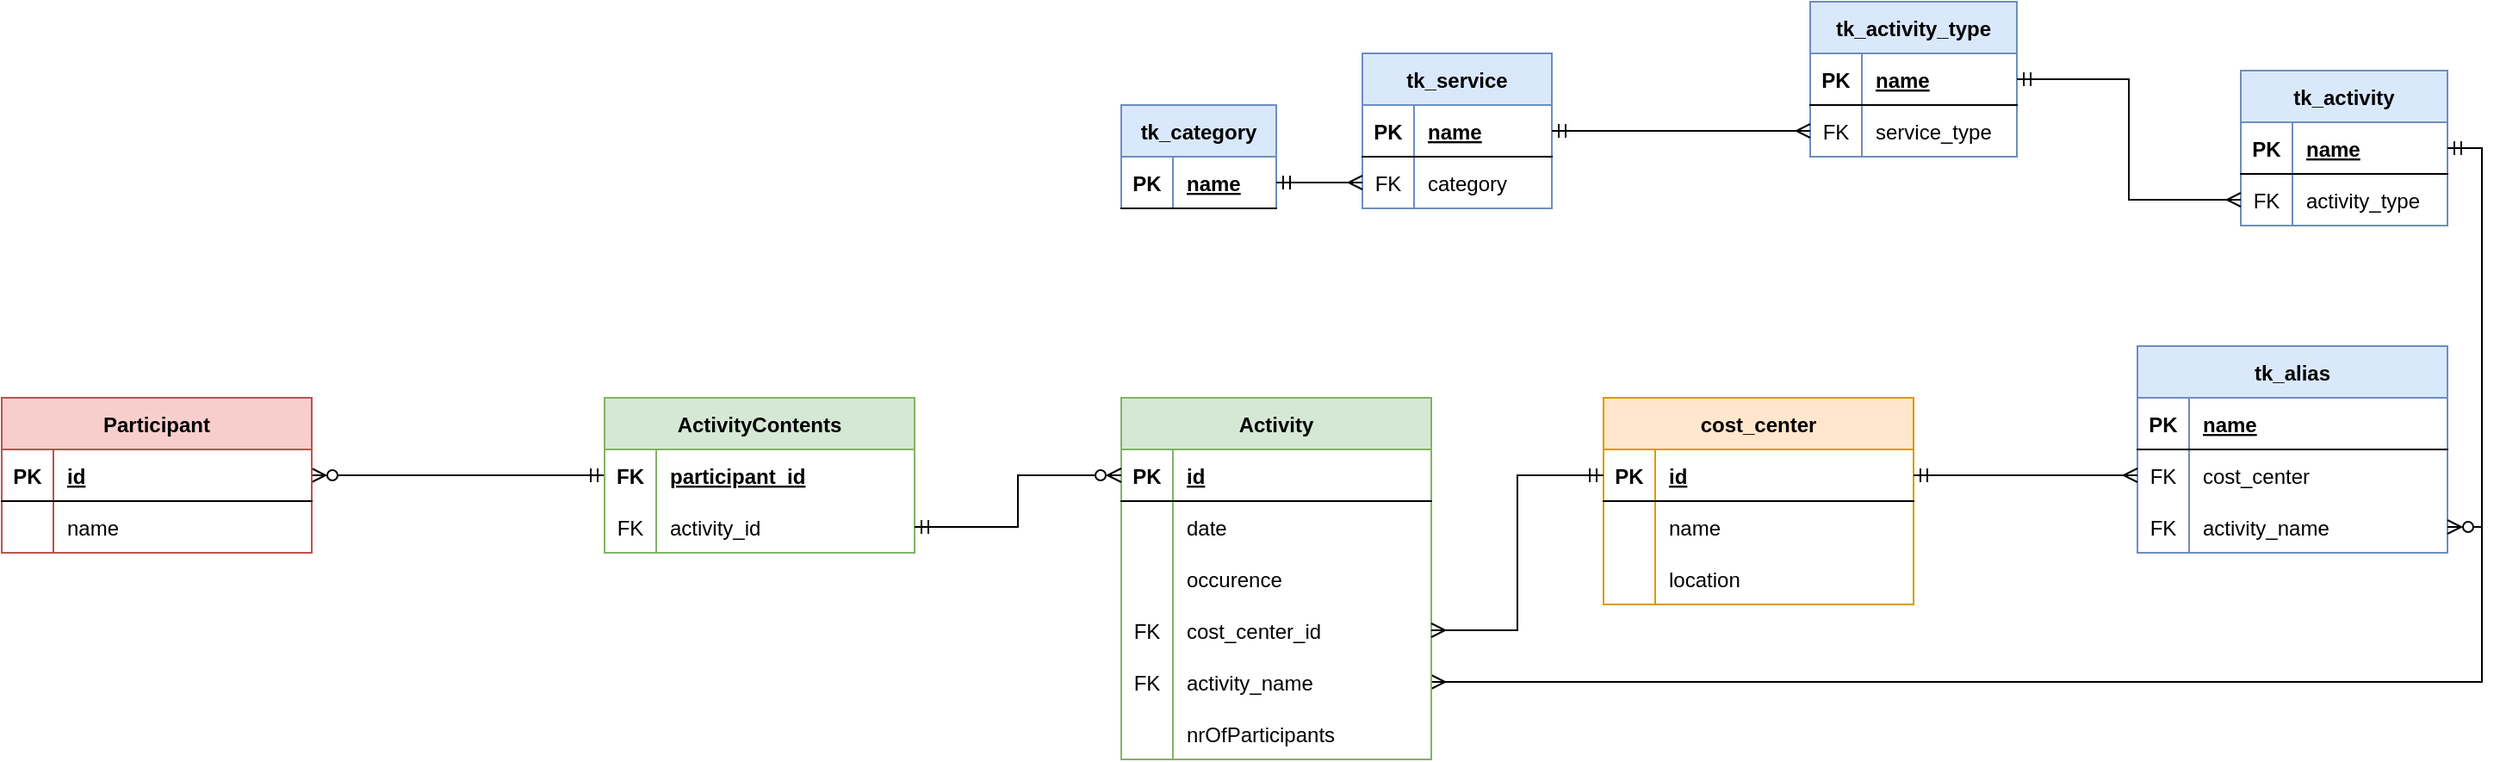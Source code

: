 <mxfile version="16.5.1" type="device"><diagram id="LL8BwEYzm0j79LX7NcTC" name="Page-1"><mxGraphModel dx="3251" dy="1134" grid="1" gridSize="10" guides="1" tooltips="1" connect="1" arrows="1" fold="1" page="1" pageScale="1" pageWidth="827" pageHeight="1169" math="0" shadow="0"><root><mxCell id="0"/><mxCell id="1" parent="0"/><mxCell id="ydSk5k9k4K6FQabfnG0n-1" value="tk_category" style="shape=table;startSize=30;container=1;collapsible=1;childLayout=tableLayout;fixedRows=1;rowLines=0;fontStyle=1;align=center;resizeLast=1;fillColor=#dae8fc;strokeColor=#6c8ebf;" vertex="1" parent="1"><mxGeometry x="-800" y="70" width="90" height="60" as="geometry"/></mxCell><mxCell id="ydSk5k9k4K6FQabfnG0n-2" value="" style="shape=tableRow;horizontal=0;startSize=0;swimlaneHead=0;swimlaneBody=0;fillColor=none;collapsible=0;dropTarget=0;points=[[0,0.5],[1,0.5]];portConstraint=eastwest;top=0;left=0;right=0;bottom=1;" vertex="1" parent="ydSk5k9k4K6FQabfnG0n-1"><mxGeometry y="30" width="90" height="30" as="geometry"/></mxCell><mxCell id="ydSk5k9k4K6FQabfnG0n-3" value="PK" style="shape=partialRectangle;overflow=hidden;connectable=0;fillColor=none;top=0;left=0;bottom=0;right=0;fontStyle=1;" vertex="1" parent="ydSk5k9k4K6FQabfnG0n-2"><mxGeometry width="30" height="30" as="geometry"><mxRectangle width="30" height="30" as="alternateBounds"/></mxGeometry></mxCell><mxCell id="ydSk5k9k4K6FQabfnG0n-4" value="name" style="shape=partialRectangle;overflow=hidden;connectable=0;fillColor=none;align=left;top=0;left=0;bottom=0;right=0;spacingLeft=6;fontStyle=5;" vertex="1" parent="ydSk5k9k4K6FQabfnG0n-2"><mxGeometry x="30" width="60" height="30" as="geometry"><mxRectangle width="60" height="30" as="alternateBounds"/></mxGeometry></mxCell><mxCell id="ydSk5k9k4K6FQabfnG0n-8" value="tk_service" style="shape=table;startSize=30;container=1;collapsible=1;childLayout=tableLayout;fixedRows=1;rowLines=0;fontStyle=1;align=center;resizeLast=1;fillColor=#dae8fc;strokeColor=#6c8ebf;" vertex="1" parent="1"><mxGeometry x="-660" y="40" width="110" height="90" as="geometry"/></mxCell><mxCell id="ydSk5k9k4K6FQabfnG0n-9" value="" style="shape=tableRow;horizontal=0;startSize=0;swimlaneHead=0;swimlaneBody=0;fillColor=none;collapsible=0;dropTarget=0;points=[[0,0.5],[1,0.5]];portConstraint=eastwest;top=0;left=0;right=0;bottom=1;" vertex="1" parent="ydSk5k9k4K6FQabfnG0n-8"><mxGeometry y="30" width="110" height="30" as="geometry"/></mxCell><mxCell id="ydSk5k9k4K6FQabfnG0n-10" value="PK" style="shape=partialRectangle;overflow=hidden;connectable=0;fillColor=none;top=0;left=0;bottom=0;right=0;fontStyle=1;" vertex="1" parent="ydSk5k9k4K6FQabfnG0n-9"><mxGeometry width="30" height="30" as="geometry"><mxRectangle width="30" height="30" as="alternateBounds"/></mxGeometry></mxCell><mxCell id="ydSk5k9k4K6FQabfnG0n-11" value="name" style="shape=partialRectangle;overflow=hidden;connectable=0;fillColor=none;align=left;top=0;left=0;bottom=0;right=0;spacingLeft=6;fontStyle=5;" vertex="1" parent="ydSk5k9k4K6FQabfnG0n-9"><mxGeometry x="30" width="80" height="30" as="geometry"><mxRectangle width="80" height="30" as="alternateBounds"/></mxGeometry></mxCell><mxCell id="ydSk5k9k4K6FQabfnG0n-12" value="" style="shape=tableRow;horizontal=0;startSize=0;swimlaneHead=0;swimlaneBody=0;fillColor=none;collapsible=0;dropTarget=0;points=[[0,0.5],[1,0.5]];portConstraint=eastwest;top=0;left=0;right=0;bottom=0;" vertex="1" parent="ydSk5k9k4K6FQabfnG0n-8"><mxGeometry y="60" width="110" height="30" as="geometry"/></mxCell><mxCell id="ydSk5k9k4K6FQabfnG0n-13" value="FK" style="shape=partialRectangle;overflow=hidden;connectable=0;fillColor=none;top=0;left=0;bottom=0;right=0;fontStyle=0" vertex="1" parent="ydSk5k9k4K6FQabfnG0n-12"><mxGeometry width="30" height="30" as="geometry"><mxRectangle width="30" height="30" as="alternateBounds"/></mxGeometry></mxCell><mxCell id="ydSk5k9k4K6FQabfnG0n-14" value="category" style="shape=partialRectangle;overflow=hidden;connectable=0;fillColor=none;align=left;top=0;left=0;bottom=0;right=0;spacingLeft=6;fontStyle=0" vertex="1" parent="ydSk5k9k4K6FQabfnG0n-12"><mxGeometry x="30" width="80" height="30" as="geometry"><mxRectangle width="80" height="30" as="alternateBounds"/></mxGeometry></mxCell><mxCell id="ydSk5k9k4K6FQabfnG0n-21" value="tk_activity_type" style="shape=table;startSize=30;container=1;collapsible=1;childLayout=tableLayout;fixedRows=1;rowLines=0;fontStyle=1;align=center;resizeLast=1;fillColor=#dae8fc;strokeColor=#6c8ebf;" vertex="1" parent="1"><mxGeometry x="-400" y="10" width="120" height="90" as="geometry"/></mxCell><mxCell id="ydSk5k9k4K6FQabfnG0n-22" value="" style="shape=tableRow;horizontal=0;startSize=0;swimlaneHead=0;swimlaneBody=0;fillColor=none;collapsible=0;dropTarget=0;points=[[0,0.5],[1,0.5]];portConstraint=eastwest;top=0;left=0;right=0;bottom=1;" vertex="1" parent="ydSk5k9k4K6FQabfnG0n-21"><mxGeometry y="30" width="120" height="30" as="geometry"/></mxCell><mxCell id="ydSk5k9k4K6FQabfnG0n-23" value="PK" style="shape=partialRectangle;overflow=hidden;connectable=0;fillColor=none;top=0;left=0;bottom=0;right=0;fontStyle=1;" vertex="1" parent="ydSk5k9k4K6FQabfnG0n-22"><mxGeometry width="30" height="30" as="geometry"><mxRectangle width="30" height="30" as="alternateBounds"/></mxGeometry></mxCell><mxCell id="ydSk5k9k4K6FQabfnG0n-24" value="name" style="shape=partialRectangle;overflow=hidden;connectable=0;fillColor=none;align=left;top=0;left=0;bottom=0;right=0;spacingLeft=6;fontStyle=5;" vertex="1" parent="ydSk5k9k4K6FQabfnG0n-22"><mxGeometry x="30" width="90" height="30" as="geometry"><mxRectangle width="90" height="30" as="alternateBounds"/></mxGeometry></mxCell><mxCell id="ydSk5k9k4K6FQabfnG0n-25" value="" style="shape=tableRow;horizontal=0;startSize=0;swimlaneHead=0;swimlaneBody=0;fillColor=none;collapsible=0;dropTarget=0;points=[[0,0.5],[1,0.5]];portConstraint=eastwest;top=0;left=0;right=0;bottom=0;" vertex="1" parent="ydSk5k9k4K6FQabfnG0n-21"><mxGeometry y="60" width="120" height="30" as="geometry"/></mxCell><mxCell id="ydSk5k9k4K6FQabfnG0n-26" value="FK" style="shape=partialRectangle;overflow=hidden;connectable=0;fillColor=none;top=0;left=0;bottom=0;right=0;fontStyle=0" vertex="1" parent="ydSk5k9k4K6FQabfnG0n-25"><mxGeometry width="30" height="30" as="geometry"><mxRectangle width="30" height="30" as="alternateBounds"/></mxGeometry></mxCell><mxCell id="ydSk5k9k4K6FQabfnG0n-27" value="service_type" style="shape=partialRectangle;overflow=hidden;connectable=0;fillColor=none;align=left;top=0;left=0;bottom=0;right=0;spacingLeft=6;fontStyle=0" vertex="1" parent="ydSk5k9k4K6FQabfnG0n-25"><mxGeometry x="30" width="90" height="30" as="geometry"><mxRectangle width="90" height="30" as="alternateBounds"/></mxGeometry></mxCell><mxCell id="ydSk5k9k4K6FQabfnG0n-34" value="tk_activity" style="shape=table;startSize=30;container=1;collapsible=1;childLayout=tableLayout;fixedRows=1;rowLines=0;fontStyle=1;align=center;resizeLast=1;fillColor=#dae8fc;strokeColor=#6c8ebf;" vertex="1" parent="1"><mxGeometry x="-150" y="50" width="120" height="90" as="geometry"/></mxCell><mxCell id="ydSk5k9k4K6FQabfnG0n-35" value="" style="shape=tableRow;horizontal=0;startSize=0;swimlaneHead=0;swimlaneBody=0;fillColor=none;collapsible=0;dropTarget=0;points=[[0,0.5],[1,0.5]];portConstraint=eastwest;top=0;left=0;right=0;bottom=1;" vertex="1" parent="ydSk5k9k4K6FQabfnG0n-34"><mxGeometry y="30" width="120" height="30" as="geometry"/></mxCell><mxCell id="ydSk5k9k4K6FQabfnG0n-36" value="PK" style="shape=partialRectangle;overflow=hidden;connectable=0;fillColor=none;top=0;left=0;bottom=0;right=0;fontStyle=1;" vertex="1" parent="ydSk5k9k4K6FQabfnG0n-35"><mxGeometry width="30" height="30" as="geometry"><mxRectangle width="30" height="30" as="alternateBounds"/></mxGeometry></mxCell><mxCell id="ydSk5k9k4K6FQabfnG0n-37" value="name" style="shape=partialRectangle;overflow=hidden;connectable=0;fillColor=none;align=left;top=0;left=0;bottom=0;right=0;spacingLeft=6;fontStyle=5;" vertex="1" parent="ydSk5k9k4K6FQabfnG0n-35"><mxGeometry x="30" width="90" height="30" as="geometry"><mxRectangle width="90" height="30" as="alternateBounds"/></mxGeometry></mxCell><mxCell id="ydSk5k9k4K6FQabfnG0n-38" value="" style="shape=tableRow;horizontal=0;startSize=0;swimlaneHead=0;swimlaneBody=0;fillColor=none;collapsible=0;dropTarget=0;points=[[0,0.5],[1,0.5]];portConstraint=eastwest;top=0;left=0;right=0;bottom=0;" vertex="1" parent="ydSk5k9k4K6FQabfnG0n-34"><mxGeometry y="60" width="120" height="30" as="geometry"/></mxCell><mxCell id="ydSk5k9k4K6FQabfnG0n-39" value="FK" style="shape=partialRectangle;overflow=hidden;connectable=0;fillColor=none;top=0;left=0;bottom=0;right=0;" vertex="1" parent="ydSk5k9k4K6FQabfnG0n-38"><mxGeometry width="30" height="30" as="geometry"><mxRectangle width="30" height="30" as="alternateBounds"/></mxGeometry></mxCell><mxCell id="ydSk5k9k4K6FQabfnG0n-40" value="activity_type" style="shape=partialRectangle;overflow=hidden;connectable=0;fillColor=none;align=left;top=0;left=0;bottom=0;right=0;spacingLeft=6;" vertex="1" parent="ydSk5k9k4K6FQabfnG0n-38"><mxGeometry x="30" width="90" height="30" as="geometry"><mxRectangle width="90" height="30" as="alternateBounds"/></mxGeometry></mxCell><mxCell id="ydSk5k9k4K6FQabfnG0n-49" style="edgeStyle=orthogonalEdgeStyle;rounded=0;orthogonalLoop=1;jettySize=auto;html=1;entryX=1;entryY=0.5;entryDx=0;entryDy=0;startArrow=ERmany;startFill=0;endArrow=ERmandOne;endFill=0;" edge="1" parent="1" source="ydSk5k9k4K6FQabfnG0n-25" target="ydSk5k9k4K6FQabfnG0n-9"><mxGeometry relative="1" as="geometry"/></mxCell><mxCell id="ydSk5k9k4K6FQabfnG0n-71" style="edgeStyle=orthogonalEdgeStyle;rounded=0;orthogonalLoop=1;jettySize=auto;html=1;startArrow=ERmany;startFill=0;endArrow=ERmandOne;endFill=0;" edge="1" parent="1" source="ydSk5k9k4K6FQabfnG0n-12" target="ydSk5k9k4K6FQabfnG0n-2"><mxGeometry relative="1" as="geometry"/></mxCell><mxCell id="ydSk5k9k4K6FQabfnG0n-73" style="edgeStyle=orthogonalEdgeStyle;rounded=0;orthogonalLoop=1;jettySize=auto;html=1;startArrow=ERmany;startFill=0;endArrow=ERmandOne;endFill=0;entryX=1;entryY=0.5;entryDx=0;entryDy=0;" edge="1" parent="1" source="ydSk5k9k4K6FQabfnG0n-38" target="ydSk5k9k4K6FQabfnG0n-22"><mxGeometry relative="1" as="geometry"><mxPoint x="-420" y="125" as="sourcePoint"/><mxPoint x="-300" y="54.947" as="targetPoint"/></mxGeometry></mxCell><mxCell id="ydSk5k9k4K6FQabfnG0n-78" value="tk_alias" style="shape=table;startSize=30;container=1;collapsible=1;childLayout=tableLayout;fixedRows=1;rowLines=0;fontStyle=1;align=center;resizeLast=1;fillColor=#dae8fc;strokeColor=#6c8ebf;" vertex="1" parent="1"><mxGeometry x="-210" y="210" width="180" height="120" as="geometry"/></mxCell><mxCell id="ydSk5k9k4K6FQabfnG0n-79" value="" style="shape=tableRow;horizontal=0;startSize=0;swimlaneHead=0;swimlaneBody=0;fillColor=none;collapsible=0;dropTarget=0;points=[[0,0.5],[1,0.5]];portConstraint=eastwest;top=0;left=0;right=0;bottom=1;" vertex="1" parent="ydSk5k9k4K6FQabfnG0n-78"><mxGeometry y="30" width="180" height="30" as="geometry"/></mxCell><mxCell id="ydSk5k9k4K6FQabfnG0n-80" value="PK" style="shape=partialRectangle;connectable=0;fillColor=none;top=0;left=0;bottom=0;right=0;fontStyle=1;overflow=hidden;" vertex="1" parent="ydSk5k9k4K6FQabfnG0n-79"><mxGeometry width="30" height="30" as="geometry"><mxRectangle width="30" height="30" as="alternateBounds"/></mxGeometry></mxCell><mxCell id="ydSk5k9k4K6FQabfnG0n-81" value="name" style="shape=partialRectangle;connectable=0;fillColor=none;top=0;left=0;bottom=0;right=0;align=left;spacingLeft=6;fontStyle=5;overflow=hidden;" vertex="1" parent="ydSk5k9k4K6FQabfnG0n-79"><mxGeometry x="30" width="150" height="30" as="geometry"><mxRectangle width="150" height="30" as="alternateBounds"/></mxGeometry></mxCell><mxCell id="ydSk5k9k4K6FQabfnG0n-82" value="" style="shape=tableRow;horizontal=0;startSize=0;swimlaneHead=0;swimlaneBody=0;fillColor=none;collapsible=0;dropTarget=0;points=[[0,0.5],[1,0.5]];portConstraint=eastwest;top=0;left=0;right=0;bottom=0;" vertex="1" parent="ydSk5k9k4K6FQabfnG0n-78"><mxGeometry y="60" width="180" height="30" as="geometry"/></mxCell><mxCell id="ydSk5k9k4K6FQabfnG0n-83" value="FK" style="shape=partialRectangle;connectable=0;fillColor=none;top=0;left=0;bottom=0;right=0;editable=1;overflow=hidden;" vertex="1" parent="ydSk5k9k4K6FQabfnG0n-82"><mxGeometry width="30" height="30" as="geometry"><mxRectangle width="30" height="30" as="alternateBounds"/></mxGeometry></mxCell><mxCell id="ydSk5k9k4K6FQabfnG0n-84" value="cost_center" style="shape=partialRectangle;connectable=0;fillColor=none;top=0;left=0;bottom=0;right=0;align=left;spacingLeft=6;overflow=hidden;" vertex="1" parent="ydSk5k9k4K6FQabfnG0n-82"><mxGeometry x="30" width="150" height="30" as="geometry"><mxRectangle width="150" height="30" as="alternateBounds"/></mxGeometry></mxCell><mxCell id="ydSk5k9k4K6FQabfnG0n-85" value="" style="shape=tableRow;horizontal=0;startSize=0;swimlaneHead=0;swimlaneBody=0;fillColor=none;collapsible=0;dropTarget=0;points=[[0,0.5],[1,0.5]];portConstraint=eastwest;top=0;left=0;right=0;bottom=0;" vertex="1" parent="ydSk5k9k4K6FQabfnG0n-78"><mxGeometry y="90" width="180" height="30" as="geometry"/></mxCell><mxCell id="ydSk5k9k4K6FQabfnG0n-86" value="FK" style="shape=partialRectangle;connectable=0;fillColor=none;top=0;left=0;bottom=0;right=0;editable=1;overflow=hidden;" vertex="1" parent="ydSk5k9k4K6FQabfnG0n-85"><mxGeometry width="30" height="30" as="geometry"><mxRectangle width="30" height="30" as="alternateBounds"/></mxGeometry></mxCell><mxCell id="ydSk5k9k4K6FQabfnG0n-87" value="activity_name" style="shape=partialRectangle;connectable=0;fillColor=none;top=0;left=0;bottom=0;right=0;align=left;spacingLeft=6;overflow=hidden;" vertex="1" parent="ydSk5k9k4K6FQabfnG0n-85"><mxGeometry x="30" width="150" height="30" as="geometry"><mxRectangle width="150" height="30" as="alternateBounds"/></mxGeometry></mxCell><mxCell id="ydSk5k9k4K6FQabfnG0n-91" style="rounded=0;orthogonalLoop=1;jettySize=auto;html=1;startArrow=ERzeroToMany;startFill=0;endArrow=ERmandOne;endFill=0;entryX=1;entryY=0.5;entryDx=0;entryDy=0;edgeStyle=orthogonalEdgeStyle;exitX=1;exitY=0.5;exitDx=0;exitDy=0;" edge="1" parent="1" source="ydSk5k9k4K6FQabfnG0n-85" target="ydSk5k9k4K6FQabfnG0n-35"><mxGeometry relative="1" as="geometry"><mxPoint x="-190" y="575.053" as="sourcePoint"/><mxPoint x="-80" y="260" as="targetPoint"/></mxGeometry></mxCell><mxCell id="ydSk5k9k4K6FQabfnG0n-92" value="cost_center" style="shape=table;startSize=30;container=1;collapsible=1;childLayout=tableLayout;fixedRows=1;rowLines=0;fontStyle=1;align=center;resizeLast=1;fillColor=#ffe6cc;strokeColor=#d79b00;" vertex="1" parent="1"><mxGeometry x="-520" y="240" width="180" height="120" as="geometry"/></mxCell><mxCell id="ydSk5k9k4K6FQabfnG0n-93" value="" style="shape=tableRow;horizontal=0;startSize=0;swimlaneHead=0;swimlaneBody=0;fillColor=none;collapsible=0;dropTarget=0;points=[[0,0.5],[1,0.5]];portConstraint=eastwest;top=0;left=0;right=0;bottom=1;" vertex="1" parent="ydSk5k9k4K6FQabfnG0n-92"><mxGeometry y="30" width="180" height="30" as="geometry"/></mxCell><mxCell id="ydSk5k9k4K6FQabfnG0n-94" value="PK" style="shape=partialRectangle;connectable=0;fillColor=none;top=0;left=0;bottom=0;right=0;fontStyle=1;overflow=hidden;" vertex="1" parent="ydSk5k9k4K6FQabfnG0n-93"><mxGeometry width="30" height="30" as="geometry"><mxRectangle width="30" height="30" as="alternateBounds"/></mxGeometry></mxCell><mxCell id="ydSk5k9k4K6FQabfnG0n-95" value="id" style="shape=partialRectangle;connectable=0;fillColor=none;top=0;left=0;bottom=0;right=0;align=left;spacingLeft=6;fontStyle=5;overflow=hidden;" vertex="1" parent="ydSk5k9k4K6FQabfnG0n-93"><mxGeometry x="30" width="150" height="30" as="geometry"><mxRectangle width="150" height="30" as="alternateBounds"/></mxGeometry></mxCell><mxCell id="ydSk5k9k4K6FQabfnG0n-96" value="" style="shape=tableRow;horizontal=0;startSize=0;swimlaneHead=0;swimlaneBody=0;fillColor=none;collapsible=0;dropTarget=0;points=[[0,0.5],[1,0.5]];portConstraint=eastwest;top=0;left=0;right=0;bottom=0;" vertex="1" parent="ydSk5k9k4K6FQabfnG0n-92"><mxGeometry y="60" width="180" height="30" as="geometry"/></mxCell><mxCell id="ydSk5k9k4K6FQabfnG0n-97" value="" style="shape=partialRectangle;connectable=0;fillColor=none;top=0;left=0;bottom=0;right=0;editable=1;overflow=hidden;" vertex="1" parent="ydSk5k9k4K6FQabfnG0n-96"><mxGeometry width="30" height="30" as="geometry"><mxRectangle width="30" height="30" as="alternateBounds"/></mxGeometry></mxCell><mxCell id="ydSk5k9k4K6FQabfnG0n-98" value="name" style="shape=partialRectangle;connectable=0;fillColor=none;top=0;left=0;bottom=0;right=0;align=left;spacingLeft=6;overflow=hidden;" vertex="1" parent="ydSk5k9k4K6FQabfnG0n-96"><mxGeometry x="30" width="150" height="30" as="geometry"><mxRectangle width="150" height="30" as="alternateBounds"/></mxGeometry></mxCell><mxCell id="ydSk5k9k4K6FQabfnG0n-99" value="" style="shape=tableRow;horizontal=0;startSize=0;swimlaneHead=0;swimlaneBody=0;fillColor=none;collapsible=0;dropTarget=0;points=[[0,0.5],[1,0.5]];portConstraint=eastwest;top=0;left=0;right=0;bottom=0;" vertex="1" parent="ydSk5k9k4K6FQabfnG0n-92"><mxGeometry y="90" width="180" height="30" as="geometry"/></mxCell><mxCell id="ydSk5k9k4K6FQabfnG0n-100" value="" style="shape=partialRectangle;connectable=0;fillColor=none;top=0;left=0;bottom=0;right=0;editable=1;overflow=hidden;" vertex="1" parent="ydSk5k9k4K6FQabfnG0n-99"><mxGeometry width="30" height="30" as="geometry"><mxRectangle width="30" height="30" as="alternateBounds"/></mxGeometry></mxCell><mxCell id="ydSk5k9k4K6FQabfnG0n-101" value="location" style="shape=partialRectangle;connectable=0;fillColor=none;top=0;left=0;bottom=0;right=0;align=left;spacingLeft=6;overflow=hidden;" vertex="1" parent="ydSk5k9k4K6FQabfnG0n-99"><mxGeometry x="30" width="150" height="30" as="geometry"><mxRectangle width="150" height="30" as="alternateBounds"/></mxGeometry></mxCell><mxCell id="ydSk5k9k4K6FQabfnG0n-129" style="rounded=0;orthogonalLoop=1;jettySize=auto;html=1;entryX=1;entryY=0.5;entryDx=0;entryDy=0;startArrow=ERmany;startFill=0;endArrow=ERmandOne;endFill=0;edgeStyle=orthogonalEdgeStyle;" edge="1" parent="1" source="ydSk5k9k4K6FQabfnG0n-118" target="ydSk5k9k4K6FQabfnG0n-35"><mxGeometry relative="1" as="geometry"/></mxCell><mxCell id="ydSk5k9k4K6FQabfnG0n-105" value="Activity" style="shape=table;startSize=30;container=1;collapsible=1;childLayout=tableLayout;fixedRows=1;rowLines=0;fontStyle=1;align=center;resizeLast=1;fillColor=#d5e8d4;strokeColor=#82b366;" vertex="1" parent="1"><mxGeometry x="-800" y="240" width="180" height="210" as="geometry"/></mxCell><mxCell id="ydSk5k9k4K6FQabfnG0n-106" value="" style="shape=tableRow;horizontal=0;startSize=0;swimlaneHead=0;swimlaneBody=0;fillColor=none;collapsible=0;dropTarget=0;points=[[0,0.5],[1,0.5]];portConstraint=eastwest;top=0;left=0;right=0;bottom=1;" vertex="1" parent="ydSk5k9k4K6FQabfnG0n-105"><mxGeometry y="30" width="180" height="30" as="geometry"/></mxCell><mxCell id="ydSk5k9k4K6FQabfnG0n-107" value="PK" style="shape=partialRectangle;connectable=0;fillColor=none;top=0;left=0;bottom=0;right=0;fontStyle=1;overflow=hidden;" vertex="1" parent="ydSk5k9k4K6FQabfnG0n-106"><mxGeometry width="30" height="30" as="geometry"><mxRectangle width="30" height="30" as="alternateBounds"/></mxGeometry></mxCell><mxCell id="ydSk5k9k4K6FQabfnG0n-108" value="id" style="shape=partialRectangle;connectable=0;fillColor=none;top=0;left=0;bottom=0;right=0;align=left;spacingLeft=6;fontStyle=5;overflow=hidden;" vertex="1" parent="ydSk5k9k4K6FQabfnG0n-106"><mxGeometry x="30" width="150" height="30" as="geometry"><mxRectangle width="150" height="30" as="alternateBounds"/></mxGeometry></mxCell><mxCell id="ydSk5k9k4K6FQabfnG0n-109" value="" style="shape=tableRow;horizontal=0;startSize=0;swimlaneHead=0;swimlaneBody=0;fillColor=none;collapsible=0;dropTarget=0;points=[[0,0.5],[1,0.5]];portConstraint=eastwest;top=0;left=0;right=0;bottom=0;" vertex="1" parent="ydSk5k9k4K6FQabfnG0n-105"><mxGeometry y="60" width="180" height="30" as="geometry"/></mxCell><mxCell id="ydSk5k9k4K6FQabfnG0n-110" value="" style="shape=partialRectangle;connectable=0;fillColor=none;top=0;left=0;bottom=0;right=0;editable=1;overflow=hidden;" vertex="1" parent="ydSk5k9k4K6FQabfnG0n-109"><mxGeometry width="30" height="30" as="geometry"><mxRectangle width="30" height="30" as="alternateBounds"/></mxGeometry></mxCell><mxCell id="ydSk5k9k4K6FQabfnG0n-111" value="date" style="shape=partialRectangle;connectable=0;fillColor=none;top=0;left=0;bottom=0;right=0;align=left;spacingLeft=6;overflow=hidden;" vertex="1" parent="ydSk5k9k4K6FQabfnG0n-109"><mxGeometry x="30" width="150" height="30" as="geometry"><mxRectangle width="150" height="30" as="alternateBounds"/></mxGeometry></mxCell><mxCell id="ydSk5k9k4K6FQabfnG0n-112" value="" style="shape=tableRow;horizontal=0;startSize=0;swimlaneHead=0;swimlaneBody=0;fillColor=none;collapsible=0;dropTarget=0;points=[[0,0.5],[1,0.5]];portConstraint=eastwest;top=0;left=0;right=0;bottom=0;" vertex="1" parent="ydSk5k9k4K6FQabfnG0n-105"><mxGeometry y="90" width="180" height="30" as="geometry"/></mxCell><mxCell id="ydSk5k9k4K6FQabfnG0n-113" value="" style="shape=partialRectangle;connectable=0;fillColor=none;top=0;left=0;bottom=0;right=0;editable=1;overflow=hidden;" vertex="1" parent="ydSk5k9k4K6FQabfnG0n-112"><mxGeometry width="30" height="30" as="geometry"><mxRectangle width="30" height="30" as="alternateBounds"/></mxGeometry></mxCell><mxCell id="ydSk5k9k4K6FQabfnG0n-114" value="occurence" style="shape=partialRectangle;connectable=0;fillColor=none;top=0;left=0;bottom=0;right=0;align=left;spacingLeft=6;overflow=hidden;" vertex="1" parent="ydSk5k9k4K6FQabfnG0n-112"><mxGeometry x="30" width="150" height="30" as="geometry"><mxRectangle width="150" height="30" as="alternateBounds"/></mxGeometry></mxCell><mxCell id="ydSk5k9k4K6FQabfnG0n-115" value="" style="shape=tableRow;horizontal=0;startSize=0;swimlaneHead=0;swimlaneBody=0;fillColor=none;collapsible=0;dropTarget=0;points=[[0,0.5],[1,0.5]];portConstraint=eastwest;top=0;left=0;right=0;bottom=0;" vertex="1" parent="ydSk5k9k4K6FQabfnG0n-105"><mxGeometry y="120" width="180" height="30" as="geometry"/></mxCell><mxCell id="ydSk5k9k4K6FQabfnG0n-116" value="FK" style="shape=partialRectangle;connectable=0;fillColor=none;top=0;left=0;bottom=0;right=0;editable=1;overflow=hidden;" vertex="1" parent="ydSk5k9k4K6FQabfnG0n-115"><mxGeometry width="30" height="30" as="geometry"><mxRectangle width="30" height="30" as="alternateBounds"/></mxGeometry></mxCell><mxCell id="ydSk5k9k4K6FQabfnG0n-117" value="cost_center_id" style="shape=partialRectangle;connectable=0;fillColor=none;top=0;left=0;bottom=0;right=0;align=left;spacingLeft=6;overflow=hidden;" vertex="1" parent="ydSk5k9k4K6FQabfnG0n-115"><mxGeometry x="30" width="150" height="30" as="geometry"><mxRectangle width="150" height="30" as="alternateBounds"/></mxGeometry></mxCell><mxCell id="ydSk5k9k4K6FQabfnG0n-118" value="" style="shape=tableRow;horizontal=0;startSize=0;swimlaneHead=0;swimlaneBody=0;fillColor=none;collapsible=0;dropTarget=0;points=[[0,0.5],[1,0.5]];portConstraint=eastwest;top=0;left=0;right=0;bottom=0;" vertex="1" parent="ydSk5k9k4K6FQabfnG0n-105"><mxGeometry y="150" width="180" height="30" as="geometry"/></mxCell><mxCell id="ydSk5k9k4K6FQabfnG0n-119" value="FK" style="shape=partialRectangle;connectable=0;fillColor=none;top=0;left=0;bottom=0;right=0;editable=1;overflow=hidden;" vertex="1" parent="ydSk5k9k4K6FQabfnG0n-118"><mxGeometry width="30" height="30" as="geometry"><mxRectangle width="30" height="30" as="alternateBounds"/></mxGeometry></mxCell><mxCell id="ydSk5k9k4K6FQabfnG0n-120" value="activity_name" style="shape=partialRectangle;connectable=0;fillColor=none;top=0;left=0;bottom=0;right=0;align=left;spacingLeft=6;overflow=hidden;" vertex="1" parent="ydSk5k9k4K6FQabfnG0n-118"><mxGeometry x="30" width="150" height="30" as="geometry"><mxRectangle width="150" height="30" as="alternateBounds"/></mxGeometry></mxCell><mxCell id="ydSk5k9k4K6FQabfnG0n-121" value="" style="shape=tableRow;horizontal=0;startSize=0;swimlaneHead=0;swimlaneBody=0;fillColor=none;collapsible=0;dropTarget=0;points=[[0,0.5],[1,0.5]];portConstraint=eastwest;top=0;left=0;right=0;bottom=0;" vertex="1" parent="ydSk5k9k4K6FQabfnG0n-105"><mxGeometry y="180" width="180" height="30" as="geometry"/></mxCell><mxCell id="ydSk5k9k4K6FQabfnG0n-122" value="" style="shape=partialRectangle;connectable=0;fillColor=none;top=0;left=0;bottom=0;right=0;editable=1;overflow=hidden;" vertex="1" parent="ydSk5k9k4K6FQabfnG0n-121"><mxGeometry width="30" height="30" as="geometry"><mxRectangle width="30" height="30" as="alternateBounds"/></mxGeometry></mxCell><mxCell id="ydSk5k9k4K6FQabfnG0n-123" value="nrOfParticipants" style="shape=partialRectangle;connectable=0;fillColor=none;top=0;left=0;bottom=0;right=0;align=left;spacingLeft=6;overflow=hidden;" vertex="1" parent="ydSk5k9k4K6FQabfnG0n-121"><mxGeometry x="30" width="150" height="30" as="geometry"><mxRectangle width="150" height="30" as="alternateBounds"/></mxGeometry></mxCell><mxCell id="ydSk5k9k4K6FQabfnG0n-127" style="edgeStyle=orthogonalEdgeStyle;rounded=0;orthogonalLoop=1;jettySize=auto;html=1;startArrow=ERmany;startFill=0;endArrow=ERmandOne;endFill=0;" edge="1" parent="1" source="ydSk5k9k4K6FQabfnG0n-82" target="ydSk5k9k4K6FQabfnG0n-93"><mxGeometry relative="1" as="geometry"/></mxCell><mxCell id="ydSk5k9k4K6FQabfnG0n-128" style="edgeStyle=orthogonalEdgeStyle;rounded=0;orthogonalLoop=1;jettySize=auto;html=1;entryX=0;entryY=0.5;entryDx=0;entryDy=0;startArrow=ERmany;startFill=0;endArrow=ERmandOne;endFill=0;" edge="1" parent="1" source="ydSk5k9k4K6FQabfnG0n-115" target="ydSk5k9k4K6FQabfnG0n-93"><mxGeometry relative="1" as="geometry"/></mxCell><mxCell id="ydSk5k9k4K6FQabfnG0n-163" style="edgeStyle=orthogonalEdgeStyle;rounded=0;orthogonalLoop=1;jettySize=auto;html=1;entryX=0;entryY=0.5;entryDx=0;entryDy=0;startArrow=ERzeroToMany;startFill=0;endArrow=ERmandOne;endFill=0;" edge="1" parent="1" source="ydSk5k9k4K6FQabfnG0n-133" target="ydSk5k9k4K6FQabfnG0n-150"><mxGeometry relative="1" as="geometry"/></mxCell><mxCell id="ydSk5k9k4K6FQabfnG0n-133" value="Participant" style="shape=table;startSize=30;container=1;collapsible=1;childLayout=tableLayout;fixedRows=1;rowLines=0;fontStyle=1;align=center;resizeLast=1;fillColor=#f8cecc;strokeColor=#b85450;" vertex="1" parent="1"><mxGeometry x="-1450" y="240" width="180" height="90" as="geometry"/></mxCell><mxCell id="ydSk5k9k4K6FQabfnG0n-134" value="" style="shape=tableRow;horizontal=0;startSize=0;swimlaneHead=0;swimlaneBody=0;fillColor=none;collapsible=0;dropTarget=0;points=[[0,0.5],[1,0.5]];portConstraint=eastwest;top=0;left=0;right=0;bottom=1;" vertex="1" parent="ydSk5k9k4K6FQabfnG0n-133"><mxGeometry y="30" width="180" height="30" as="geometry"/></mxCell><mxCell id="ydSk5k9k4K6FQabfnG0n-135" value="PK" style="shape=partialRectangle;connectable=0;fillColor=none;top=0;left=0;bottom=0;right=0;fontStyle=1;overflow=hidden;" vertex="1" parent="ydSk5k9k4K6FQabfnG0n-134"><mxGeometry width="30" height="30" as="geometry"><mxRectangle width="30" height="30" as="alternateBounds"/></mxGeometry></mxCell><mxCell id="ydSk5k9k4K6FQabfnG0n-136" value="id" style="shape=partialRectangle;connectable=0;fillColor=none;top=0;left=0;bottom=0;right=0;align=left;spacingLeft=6;fontStyle=5;overflow=hidden;" vertex="1" parent="ydSk5k9k4K6FQabfnG0n-134"><mxGeometry x="30" width="150" height="30" as="geometry"><mxRectangle width="150" height="30" as="alternateBounds"/></mxGeometry></mxCell><mxCell id="ydSk5k9k4K6FQabfnG0n-137" value="" style="shape=tableRow;horizontal=0;startSize=0;swimlaneHead=0;swimlaneBody=0;fillColor=none;collapsible=0;dropTarget=0;points=[[0,0.5],[1,0.5]];portConstraint=eastwest;top=0;left=0;right=0;bottom=0;" vertex="1" parent="ydSk5k9k4K6FQabfnG0n-133"><mxGeometry y="60" width="180" height="30" as="geometry"/></mxCell><mxCell id="ydSk5k9k4K6FQabfnG0n-138" value="" style="shape=partialRectangle;connectable=0;fillColor=none;top=0;left=0;bottom=0;right=0;editable=1;overflow=hidden;" vertex="1" parent="ydSk5k9k4K6FQabfnG0n-137"><mxGeometry width="30" height="30" as="geometry"><mxRectangle width="30" height="30" as="alternateBounds"/></mxGeometry></mxCell><mxCell id="ydSk5k9k4K6FQabfnG0n-139" value="name" style="shape=partialRectangle;connectable=0;fillColor=none;top=0;left=0;bottom=0;right=0;align=left;spacingLeft=6;overflow=hidden;" vertex="1" parent="ydSk5k9k4K6FQabfnG0n-137"><mxGeometry x="30" width="150" height="30" as="geometry"><mxRectangle width="150" height="30" as="alternateBounds"/></mxGeometry></mxCell><mxCell id="ydSk5k9k4K6FQabfnG0n-146" value="ActivityContents" style="shape=table;startSize=30;container=1;collapsible=1;childLayout=tableLayout;fixedRows=1;rowLines=0;fontStyle=1;align=center;resizeLast=1;fillColor=#d5e8d4;strokeColor=#82b366;" vertex="1" parent="1"><mxGeometry x="-1100" y="240" width="180" height="90" as="geometry"/></mxCell><mxCell id="ydSk5k9k4K6FQabfnG0n-150" value="" style="shape=tableRow;horizontal=0;startSize=0;swimlaneHead=0;swimlaneBody=0;fillColor=none;collapsible=0;dropTarget=0;points=[[0,0.5],[1,0.5]];portConstraint=eastwest;top=0;left=0;right=0;bottom=0;" vertex="1" parent="ydSk5k9k4K6FQabfnG0n-146"><mxGeometry y="30" width="180" height="30" as="geometry"/></mxCell><mxCell id="ydSk5k9k4K6FQabfnG0n-151" value="FK" style="shape=partialRectangle;connectable=0;fillColor=none;top=0;left=0;bottom=0;right=0;editable=1;overflow=hidden;fontStyle=1" vertex="1" parent="ydSk5k9k4K6FQabfnG0n-150"><mxGeometry width="30" height="30" as="geometry"><mxRectangle width="30" height="30" as="alternateBounds"/></mxGeometry></mxCell><mxCell id="ydSk5k9k4K6FQabfnG0n-152" value="participant_id" style="shape=partialRectangle;connectable=0;fillColor=none;top=0;left=0;bottom=0;right=0;align=left;spacingLeft=6;overflow=hidden;fontStyle=5" vertex="1" parent="ydSk5k9k4K6FQabfnG0n-150"><mxGeometry x="30" width="150" height="30" as="geometry"><mxRectangle width="150" height="30" as="alternateBounds"/></mxGeometry></mxCell><mxCell id="ydSk5k9k4K6FQabfnG0n-153" value="" style="shape=tableRow;horizontal=0;startSize=0;swimlaneHead=0;swimlaneBody=0;fillColor=none;collapsible=0;dropTarget=0;points=[[0,0.5],[1,0.5]];portConstraint=eastwest;top=0;left=0;right=0;bottom=0;" vertex="1" parent="ydSk5k9k4K6FQabfnG0n-146"><mxGeometry y="60" width="180" height="30" as="geometry"/></mxCell><mxCell id="ydSk5k9k4K6FQabfnG0n-154" value="FK" style="shape=partialRectangle;connectable=0;fillColor=none;top=0;left=0;bottom=0;right=0;editable=1;overflow=hidden;fontStyle=0" vertex="1" parent="ydSk5k9k4K6FQabfnG0n-153"><mxGeometry width="30" height="30" as="geometry"><mxRectangle width="30" height="30" as="alternateBounds"/></mxGeometry></mxCell><mxCell id="ydSk5k9k4K6FQabfnG0n-155" value="activity_id" style="shape=partialRectangle;connectable=0;fillColor=none;top=0;left=0;bottom=0;right=0;align=left;spacingLeft=6;overflow=hidden;fontStyle=0" vertex="1" parent="ydSk5k9k4K6FQabfnG0n-153"><mxGeometry x="30" width="150" height="30" as="geometry"><mxRectangle width="150" height="30" as="alternateBounds"/></mxGeometry></mxCell><mxCell id="ydSk5k9k4K6FQabfnG0n-164" style="edgeStyle=orthogonalEdgeStyle;rounded=0;orthogonalLoop=1;jettySize=auto;html=1;entryX=1;entryY=0.5;entryDx=0;entryDy=0;startArrow=ERzeroToMany;startFill=0;endArrow=ERmandOne;endFill=0;" edge="1" parent="1" source="ydSk5k9k4K6FQabfnG0n-106" target="ydSk5k9k4K6FQabfnG0n-153"><mxGeometry relative="1" as="geometry"/></mxCell></root></mxGraphModel></diagram></mxfile>
